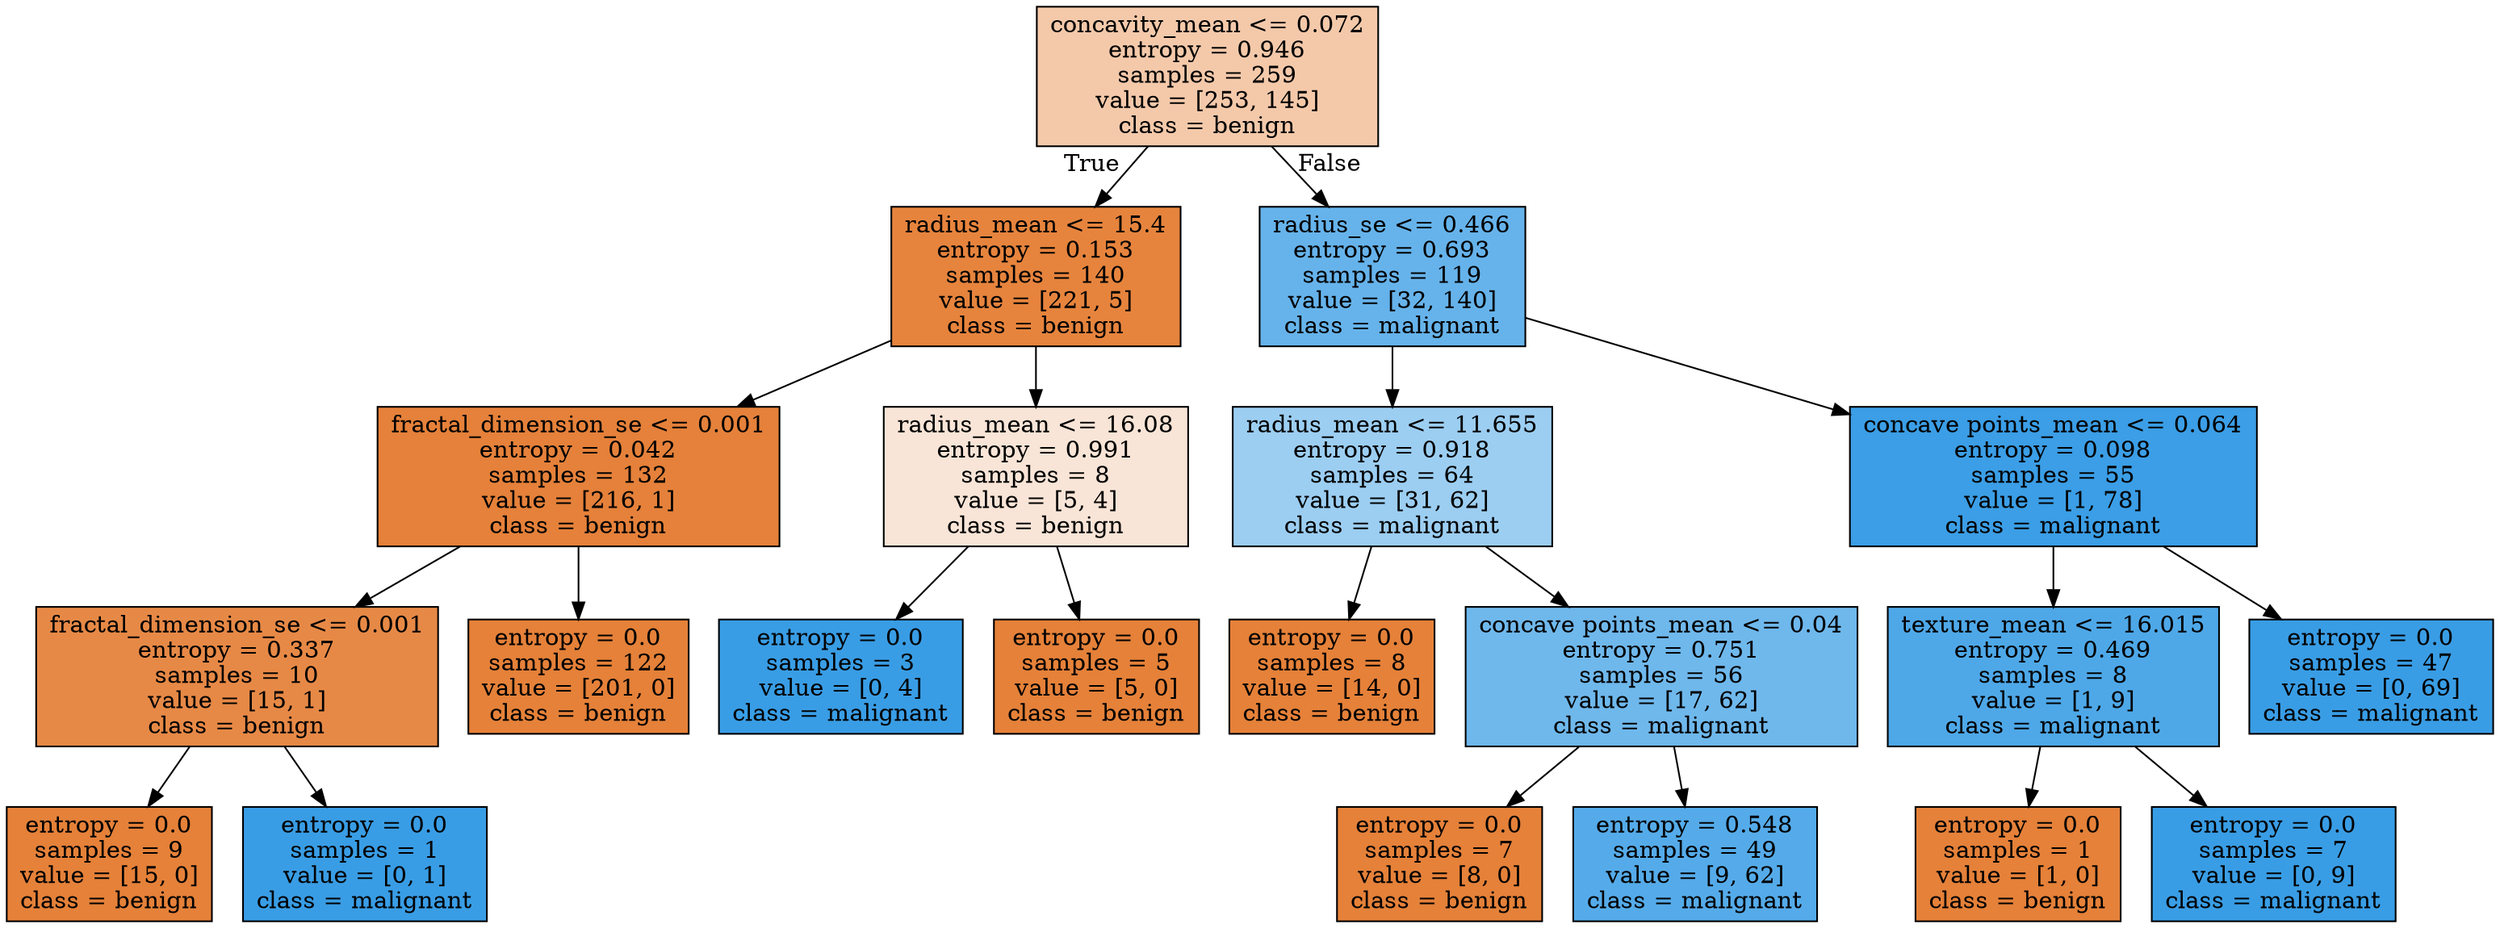 digraph Tree {
node [shape=box, style="filled", color="black"] ;
0 [label="concavity_mean <= 0.072\nentropy = 0.946\nsamples = 259\nvalue = [253, 145]\nclass = benign", fillcolor="#e581396d"] ;
1 [label="radius_mean <= 15.4\nentropy = 0.153\nsamples = 140\nvalue = [221, 5]\nclass = benign", fillcolor="#e58139f9"] ;
0 -> 1 [labeldistance=2.5, labelangle=45, headlabel="True"] ;
2 [label="fractal_dimension_se <= 0.001\nentropy = 0.042\nsamples = 132\nvalue = [216, 1]\nclass = benign", fillcolor="#e58139fe"] ;
1 -> 2 ;
3 [label="fractal_dimension_se <= 0.001\nentropy = 0.337\nsamples = 10\nvalue = [15, 1]\nclass = benign", fillcolor="#e58139ee"] ;
2 -> 3 ;
4 [label="entropy = 0.0\nsamples = 9\nvalue = [15, 0]\nclass = benign", fillcolor="#e58139ff"] ;
3 -> 4 ;
5 [label="entropy = 0.0\nsamples = 1\nvalue = [0, 1]\nclass = malignant", fillcolor="#399de5ff"] ;
3 -> 5 ;
6 [label="entropy = 0.0\nsamples = 122\nvalue = [201, 0]\nclass = benign", fillcolor="#e58139ff"] ;
2 -> 6 ;
7 [label="radius_mean <= 16.08\nentropy = 0.991\nsamples = 8\nvalue = [5, 4]\nclass = benign", fillcolor="#e5813933"] ;
1 -> 7 ;
8 [label="entropy = 0.0\nsamples = 3\nvalue = [0, 4]\nclass = malignant", fillcolor="#399de5ff"] ;
7 -> 8 ;
9 [label="entropy = 0.0\nsamples = 5\nvalue = [5, 0]\nclass = benign", fillcolor="#e58139ff"] ;
7 -> 9 ;
10 [label="radius_se <= 0.466\nentropy = 0.693\nsamples = 119\nvalue = [32, 140]\nclass = malignant", fillcolor="#399de5c5"] ;
0 -> 10 [labeldistance=2.5, labelangle=-45, headlabel="False"] ;
11 [label="radius_mean <= 11.655\nentropy = 0.918\nsamples = 64\nvalue = [31, 62]\nclass = malignant", fillcolor="#399de57f"] ;
10 -> 11 ;
12 [label="entropy = 0.0\nsamples = 8\nvalue = [14, 0]\nclass = benign", fillcolor="#e58139ff"] ;
11 -> 12 ;
13 [label="concave points_mean <= 0.04\nentropy = 0.751\nsamples = 56\nvalue = [17, 62]\nclass = malignant", fillcolor="#399de5b9"] ;
11 -> 13 ;
14 [label="entropy = 0.0\nsamples = 7\nvalue = [8, 0]\nclass = benign", fillcolor="#e58139ff"] ;
13 -> 14 ;
15 [label="entropy = 0.548\nsamples = 49\nvalue = [9, 62]\nclass = malignant", fillcolor="#399de5da"] ;
13 -> 15 ;
16 [label="concave points_mean <= 0.064\nentropy = 0.098\nsamples = 55\nvalue = [1, 78]\nclass = malignant", fillcolor="#399de5fc"] ;
10 -> 16 ;
17 [label="texture_mean <= 16.015\nentropy = 0.469\nsamples = 8\nvalue = [1, 9]\nclass = malignant", fillcolor="#399de5e3"] ;
16 -> 17 ;
18 [label="entropy = 0.0\nsamples = 1\nvalue = [1, 0]\nclass = benign", fillcolor="#e58139ff"] ;
17 -> 18 ;
19 [label="entropy = 0.0\nsamples = 7\nvalue = [0, 9]\nclass = malignant", fillcolor="#399de5ff"] ;
17 -> 19 ;
20 [label="entropy = 0.0\nsamples = 47\nvalue = [0, 69]\nclass = malignant", fillcolor="#399de5ff"] ;
16 -> 20 ;
}